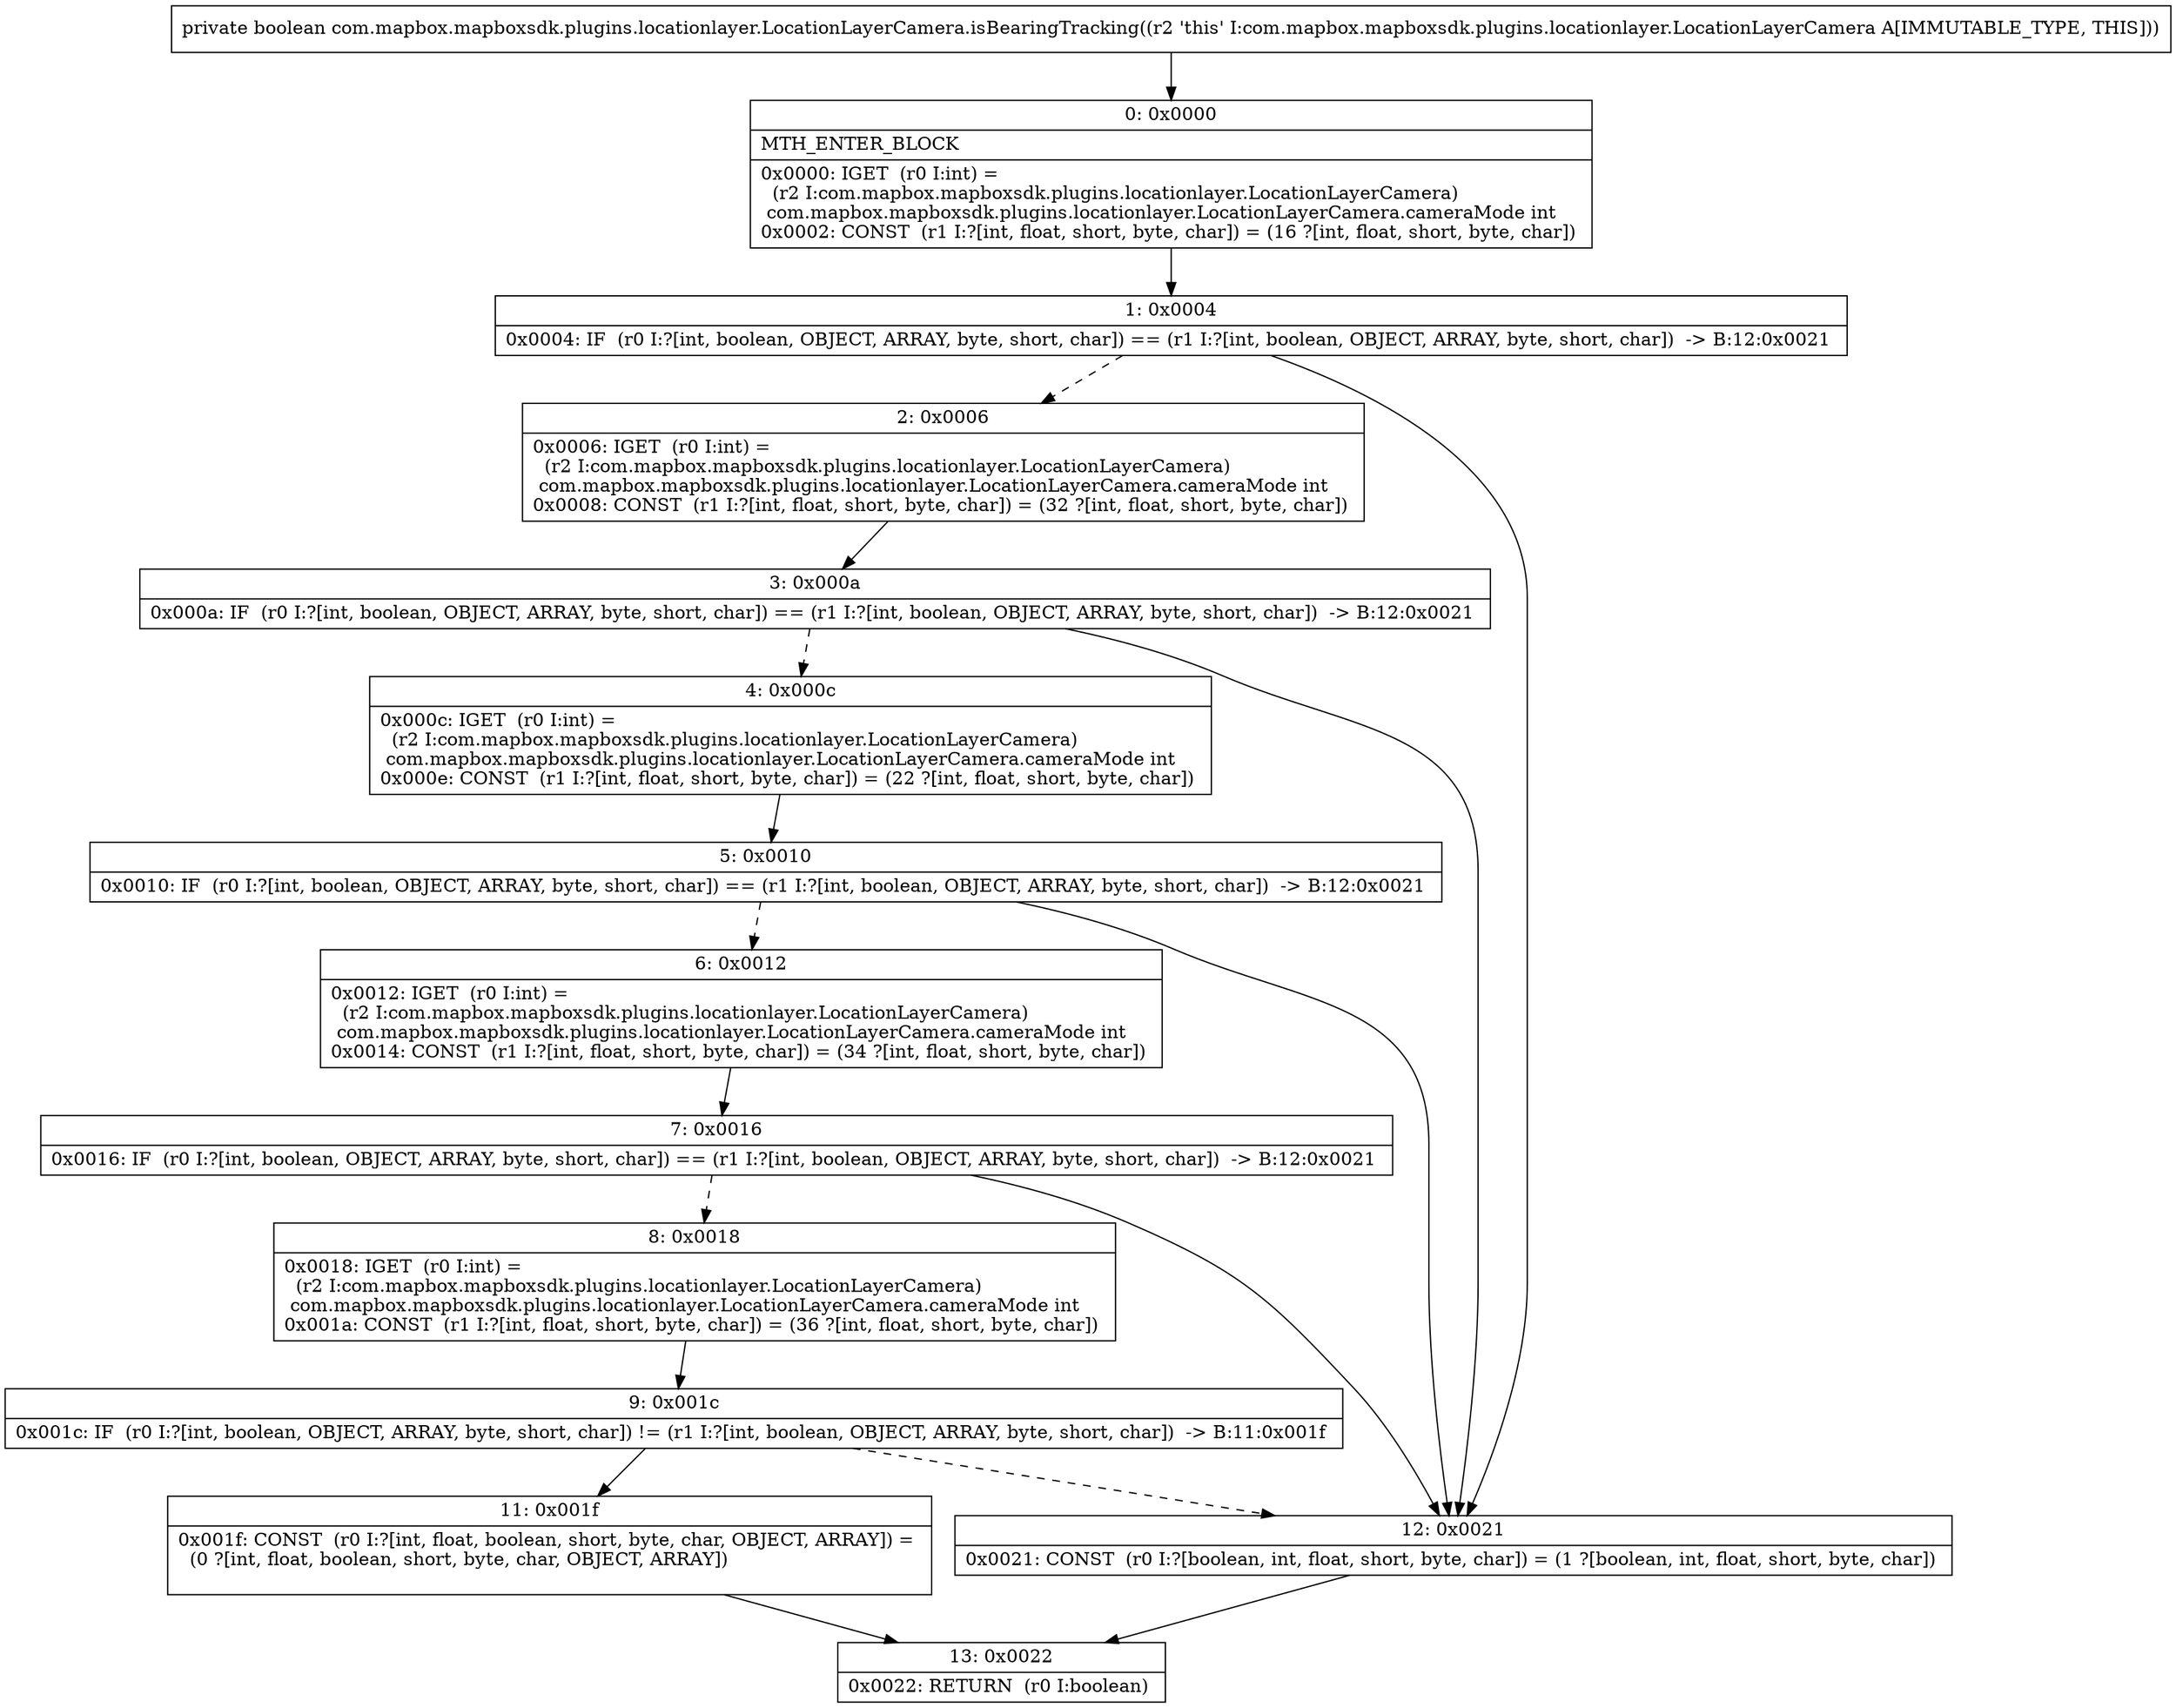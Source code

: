 digraph "CFG forcom.mapbox.mapboxsdk.plugins.locationlayer.LocationLayerCamera.isBearingTracking()Z" {
Node_0 [shape=record,label="{0\:\ 0x0000|MTH_ENTER_BLOCK\l|0x0000: IGET  (r0 I:int) = \l  (r2 I:com.mapbox.mapboxsdk.plugins.locationlayer.LocationLayerCamera)\l com.mapbox.mapboxsdk.plugins.locationlayer.LocationLayerCamera.cameraMode int \l0x0002: CONST  (r1 I:?[int, float, short, byte, char]) = (16 ?[int, float, short, byte, char]) \l}"];
Node_1 [shape=record,label="{1\:\ 0x0004|0x0004: IF  (r0 I:?[int, boolean, OBJECT, ARRAY, byte, short, char]) == (r1 I:?[int, boolean, OBJECT, ARRAY, byte, short, char])  \-\> B:12:0x0021 \l}"];
Node_2 [shape=record,label="{2\:\ 0x0006|0x0006: IGET  (r0 I:int) = \l  (r2 I:com.mapbox.mapboxsdk.plugins.locationlayer.LocationLayerCamera)\l com.mapbox.mapboxsdk.plugins.locationlayer.LocationLayerCamera.cameraMode int \l0x0008: CONST  (r1 I:?[int, float, short, byte, char]) = (32 ?[int, float, short, byte, char]) \l}"];
Node_3 [shape=record,label="{3\:\ 0x000a|0x000a: IF  (r0 I:?[int, boolean, OBJECT, ARRAY, byte, short, char]) == (r1 I:?[int, boolean, OBJECT, ARRAY, byte, short, char])  \-\> B:12:0x0021 \l}"];
Node_4 [shape=record,label="{4\:\ 0x000c|0x000c: IGET  (r0 I:int) = \l  (r2 I:com.mapbox.mapboxsdk.plugins.locationlayer.LocationLayerCamera)\l com.mapbox.mapboxsdk.plugins.locationlayer.LocationLayerCamera.cameraMode int \l0x000e: CONST  (r1 I:?[int, float, short, byte, char]) = (22 ?[int, float, short, byte, char]) \l}"];
Node_5 [shape=record,label="{5\:\ 0x0010|0x0010: IF  (r0 I:?[int, boolean, OBJECT, ARRAY, byte, short, char]) == (r1 I:?[int, boolean, OBJECT, ARRAY, byte, short, char])  \-\> B:12:0x0021 \l}"];
Node_6 [shape=record,label="{6\:\ 0x0012|0x0012: IGET  (r0 I:int) = \l  (r2 I:com.mapbox.mapboxsdk.plugins.locationlayer.LocationLayerCamera)\l com.mapbox.mapboxsdk.plugins.locationlayer.LocationLayerCamera.cameraMode int \l0x0014: CONST  (r1 I:?[int, float, short, byte, char]) = (34 ?[int, float, short, byte, char]) \l}"];
Node_7 [shape=record,label="{7\:\ 0x0016|0x0016: IF  (r0 I:?[int, boolean, OBJECT, ARRAY, byte, short, char]) == (r1 I:?[int, boolean, OBJECT, ARRAY, byte, short, char])  \-\> B:12:0x0021 \l}"];
Node_8 [shape=record,label="{8\:\ 0x0018|0x0018: IGET  (r0 I:int) = \l  (r2 I:com.mapbox.mapboxsdk.plugins.locationlayer.LocationLayerCamera)\l com.mapbox.mapboxsdk.plugins.locationlayer.LocationLayerCamera.cameraMode int \l0x001a: CONST  (r1 I:?[int, float, short, byte, char]) = (36 ?[int, float, short, byte, char]) \l}"];
Node_9 [shape=record,label="{9\:\ 0x001c|0x001c: IF  (r0 I:?[int, boolean, OBJECT, ARRAY, byte, short, char]) != (r1 I:?[int, boolean, OBJECT, ARRAY, byte, short, char])  \-\> B:11:0x001f \l}"];
Node_11 [shape=record,label="{11\:\ 0x001f|0x001f: CONST  (r0 I:?[int, float, boolean, short, byte, char, OBJECT, ARRAY]) = \l  (0 ?[int, float, boolean, short, byte, char, OBJECT, ARRAY])\l \l}"];
Node_12 [shape=record,label="{12\:\ 0x0021|0x0021: CONST  (r0 I:?[boolean, int, float, short, byte, char]) = (1 ?[boolean, int, float, short, byte, char]) \l}"];
Node_13 [shape=record,label="{13\:\ 0x0022|0x0022: RETURN  (r0 I:boolean) \l}"];
MethodNode[shape=record,label="{private boolean com.mapbox.mapboxsdk.plugins.locationlayer.LocationLayerCamera.isBearingTracking((r2 'this' I:com.mapbox.mapboxsdk.plugins.locationlayer.LocationLayerCamera A[IMMUTABLE_TYPE, THIS])) }"];
MethodNode -> Node_0;
Node_0 -> Node_1;
Node_1 -> Node_2[style=dashed];
Node_1 -> Node_12;
Node_2 -> Node_3;
Node_3 -> Node_4[style=dashed];
Node_3 -> Node_12;
Node_4 -> Node_5;
Node_5 -> Node_6[style=dashed];
Node_5 -> Node_12;
Node_6 -> Node_7;
Node_7 -> Node_8[style=dashed];
Node_7 -> Node_12;
Node_8 -> Node_9;
Node_9 -> Node_11;
Node_9 -> Node_12[style=dashed];
Node_11 -> Node_13;
Node_12 -> Node_13;
}

